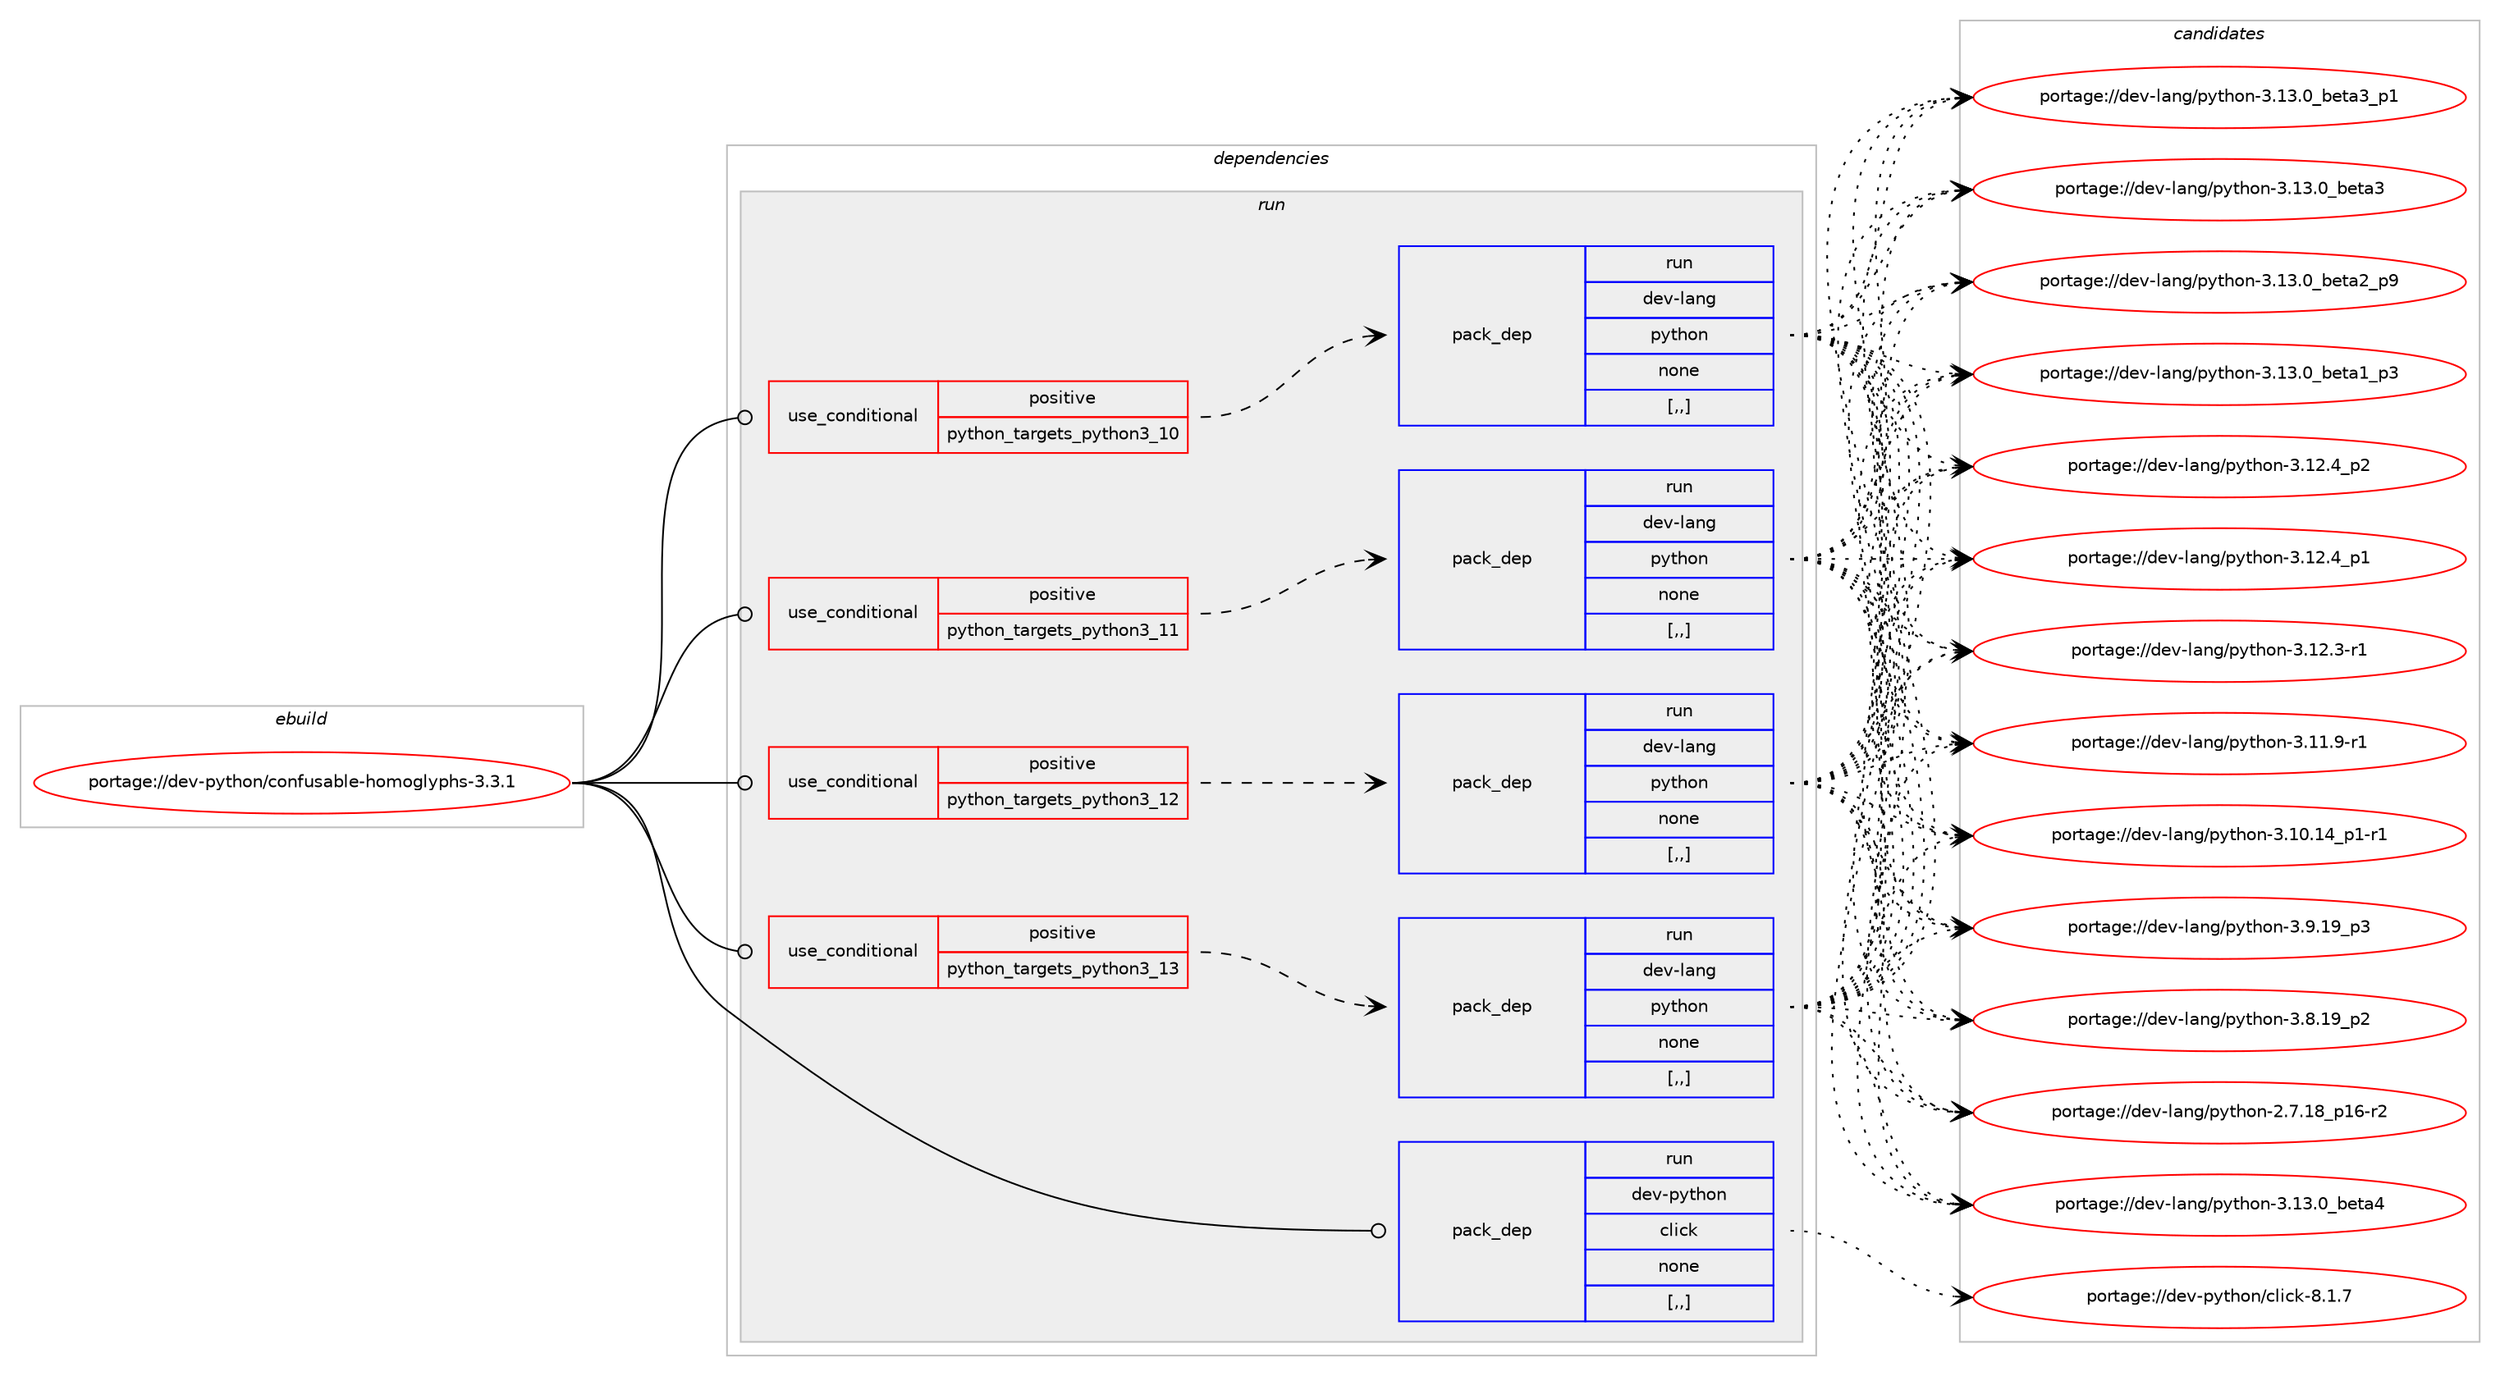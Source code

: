 digraph prolog {

# *************
# Graph options
# *************

newrank=true;
concentrate=true;
compound=true;
graph [rankdir=LR,fontname=Helvetica,fontsize=10,ranksep=1.5];#, ranksep=2.5, nodesep=0.2];
edge  [arrowhead=vee];
node  [fontname=Helvetica,fontsize=10];

# **********
# The ebuild
# **********

subgraph cluster_leftcol {
color=gray;
label=<<i>ebuild</i>>;
id [label="portage://dev-python/confusable-homoglyphs-3.3.1", color=red, width=4, href="../dev-python/confusable-homoglyphs-3.3.1.svg"];
}

# ****************
# The dependencies
# ****************

subgraph cluster_midcol {
color=gray;
label=<<i>dependencies</i>>;
subgraph cluster_compile {
fillcolor="#eeeeee";
style=filled;
label=<<i>compile</i>>;
}
subgraph cluster_compileandrun {
fillcolor="#eeeeee";
style=filled;
label=<<i>compile and run</i>>;
}
subgraph cluster_run {
fillcolor="#eeeeee";
style=filled;
label=<<i>run</i>>;
subgraph cond31957 {
dependency144524 [label=<<TABLE BORDER="0" CELLBORDER="1" CELLSPACING="0" CELLPADDING="4"><TR><TD ROWSPAN="3" CELLPADDING="10">use_conditional</TD></TR><TR><TD>positive</TD></TR><TR><TD>python_targets_python3_10</TD></TR></TABLE>>, shape=none, color=red];
subgraph pack111319 {
dependency144525 [label=<<TABLE BORDER="0" CELLBORDER="1" CELLSPACING="0" CELLPADDING="4" WIDTH="220"><TR><TD ROWSPAN="6" CELLPADDING="30">pack_dep</TD></TR><TR><TD WIDTH="110">run</TD></TR><TR><TD>dev-lang</TD></TR><TR><TD>python</TD></TR><TR><TD>none</TD></TR><TR><TD>[,,]</TD></TR></TABLE>>, shape=none, color=blue];
}
dependency144524:e -> dependency144525:w [weight=20,style="dashed",arrowhead="vee"];
}
id:e -> dependency144524:w [weight=20,style="solid",arrowhead="odot"];
subgraph cond31958 {
dependency144526 [label=<<TABLE BORDER="0" CELLBORDER="1" CELLSPACING="0" CELLPADDING="4"><TR><TD ROWSPAN="3" CELLPADDING="10">use_conditional</TD></TR><TR><TD>positive</TD></TR><TR><TD>python_targets_python3_11</TD></TR></TABLE>>, shape=none, color=red];
subgraph pack111320 {
dependency144527 [label=<<TABLE BORDER="0" CELLBORDER="1" CELLSPACING="0" CELLPADDING="4" WIDTH="220"><TR><TD ROWSPAN="6" CELLPADDING="30">pack_dep</TD></TR><TR><TD WIDTH="110">run</TD></TR><TR><TD>dev-lang</TD></TR><TR><TD>python</TD></TR><TR><TD>none</TD></TR><TR><TD>[,,]</TD></TR></TABLE>>, shape=none, color=blue];
}
dependency144526:e -> dependency144527:w [weight=20,style="dashed",arrowhead="vee"];
}
id:e -> dependency144526:w [weight=20,style="solid",arrowhead="odot"];
subgraph cond31959 {
dependency144528 [label=<<TABLE BORDER="0" CELLBORDER="1" CELLSPACING="0" CELLPADDING="4"><TR><TD ROWSPAN="3" CELLPADDING="10">use_conditional</TD></TR><TR><TD>positive</TD></TR><TR><TD>python_targets_python3_12</TD></TR></TABLE>>, shape=none, color=red];
subgraph pack111321 {
dependency144529 [label=<<TABLE BORDER="0" CELLBORDER="1" CELLSPACING="0" CELLPADDING="4" WIDTH="220"><TR><TD ROWSPAN="6" CELLPADDING="30">pack_dep</TD></TR><TR><TD WIDTH="110">run</TD></TR><TR><TD>dev-lang</TD></TR><TR><TD>python</TD></TR><TR><TD>none</TD></TR><TR><TD>[,,]</TD></TR></TABLE>>, shape=none, color=blue];
}
dependency144528:e -> dependency144529:w [weight=20,style="dashed",arrowhead="vee"];
}
id:e -> dependency144528:w [weight=20,style="solid",arrowhead="odot"];
subgraph cond31960 {
dependency144530 [label=<<TABLE BORDER="0" CELLBORDER="1" CELLSPACING="0" CELLPADDING="4"><TR><TD ROWSPAN="3" CELLPADDING="10">use_conditional</TD></TR><TR><TD>positive</TD></TR><TR><TD>python_targets_python3_13</TD></TR></TABLE>>, shape=none, color=red];
subgraph pack111322 {
dependency144531 [label=<<TABLE BORDER="0" CELLBORDER="1" CELLSPACING="0" CELLPADDING="4" WIDTH="220"><TR><TD ROWSPAN="6" CELLPADDING="30">pack_dep</TD></TR><TR><TD WIDTH="110">run</TD></TR><TR><TD>dev-lang</TD></TR><TR><TD>python</TD></TR><TR><TD>none</TD></TR><TR><TD>[,,]</TD></TR></TABLE>>, shape=none, color=blue];
}
dependency144530:e -> dependency144531:w [weight=20,style="dashed",arrowhead="vee"];
}
id:e -> dependency144530:w [weight=20,style="solid",arrowhead="odot"];
subgraph pack111323 {
dependency144532 [label=<<TABLE BORDER="0" CELLBORDER="1" CELLSPACING="0" CELLPADDING="4" WIDTH="220"><TR><TD ROWSPAN="6" CELLPADDING="30">pack_dep</TD></TR><TR><TD WIDTH="110">run</TD></TR><TR><TD>dev-python</TD></TR><TR><TD>click</TD></TR><TR><TD>none</TD></TR><TR><TD>[,,]</TD></TR></TABLE>>, shape=none, color=blue];
}
id:e -> dependency144532:w [weight=20,style="solid",arrowhead="odot"];
}
}

# **************
# The candidates
# **************

subgraph cluster_choices {
rank=same;
color=gray;
label=<<i>candidates</i>>;

subgraph choice111319 {
color=black;
nodesep=1;
choice1001011184510897110103471121211161041111104551464951464895981011169752 [label="portage://dev-lang/python-3.13.0_beta4", color=red, width=4,href="../dev-lang/python-3.13.0_beta4.svg"];
choice10010111845108971101034711212111610411111045514649514648959810111697519511249 [label="portage://dev-lang/python-3.13.0_beta3_p1", color=red, width=4,href="../dev-lang/python-3.13.0_beta3_p1.svg"];
choice1001011184510897110103471121211161041111104551464951464895981011169751 [label="portage://dev-lang/python-3.13.0_beta3", color=red, width=4,href="../dev-lang/python-3.13.0_beta3.svg"];
choice10010111845108971101034711212111610411111045514649514648959810111697509511257 [label="portage://dev-lang/python-3.13.0_beta2_p9", color=red, width=4,href="../dev-lang/python-3.13.0_beta2_p9.svg"];
choice10010111845108971101034711212111610411111045514649514648959810111697499511251 [label="portage://dev-lang/python-3.13.0_beta1_p3", color=red, width=4,href="../dev-lang/python-3.13.0_beta1_p3.svg"];
choice100101118451089711010347112121116104111110455146495046529511250 [label="portage://dev-lang/python-3.12.4_p2", color=red, width=4,href="../dev-lang/python-3.12.4_p2.svg"];
choice100101118451089711010347112121116104111110455146495046529511249 [label="portage://dev-lang/python-3.12.4_p1", color=red, width=4,href="../dev-lang/python-3.12.4_p1.svg"];
choice100101118451089711010347112121116104111110455146495046514511449 [label="portage://dev-lang/python-3.12.3-r1", color=red, width=4,href="../dev-lang/python-3.12.3-r1.svg"];
choice100101118451089711010347112121116104111110455146494946574511449 [label="portage://dev-lang/python-3.11.9-r1", color=red, width=4,href="../dev-lang/python-3.11.9-r1.svg"];
choice100101118451089711010347112121116104111110455146494846495295112494511449 [label="portage://dev-lang/python-3.10.14_p1-r1", color=red, width=4,href="../dev-lang/python-3.10.14_p1-r1.svg"];
choice100101118451089711010347112121116104111110455146574649579511251 [label="portage://dev-lang/python-3.9.19_p3", color=red, width=4,href="../dev-lang/python-3.9.19_p3.svg"];
choice100101118451089711010347112121116104111110455146564649579511250 [label="portage://dev-lang/python-3.8.19_p2", color=red, width=4,href="../dev-lang/python-3.8.19_p2.svg"];
choice100101118451089711010347112121116104111110455046554649569511249544511450 [label="portage://dev-lang/python-2.7.18_p16-r2", color=red, width=4,href="../dev-lang/python-2.7.18_p16-r2.svg"];
dependency144525:e -> choice1001011184510897110103471121211161041111104551464951464895981011169752:w [style=dotted,weight="100"];
dependency144525:e -> choice10010111845108971101034711212111610411111045514649514648959810111697519511249:w [style=dotted,weight="100"];
dependency144525:e -> choice1001011184510897110103471121211161041111104551464951464895981011169751:w [style=dotted,weight="100"];
dependency144525:e -> choice10010111845108971101034711212111610411111045514649514648959810111697509511257:w [style=dotted,weight="100"];
dependency144525:e -> choice10010111845108971101034711212111610411111045514649514648959810111697499511251:w [style=dotted,weight="100"];
dependency144525:e -> choice100101118451089711010347112121116104111110455146495046529511250:w [style=dotted,weight="100"];
dependency144525:e -> choice100101118451089711010347112121116104111110455146495046529511249:w [style=dotted,weight="100"];
dependency144525:e -> choice100101118451089711010347112121116104111110455146495046514511449:w [style=dotted,weight="100"];
dependency144525:e -> choice100101118451089711010347112121116104111110455146494946574511449:w [style=dotted,weight="100"];
dependency144525:e -> choice100101118451089711010347112121116104111110455146494846495295112494511449:w [style=dotted,weight="100"];
dependency144525:e -> choice100101118451089711010347112121116104111110455146574649579511251:w [style=dotted,weight="100"];
dependency144525:e -> choice100101118451089711010347112121116104111110455146564649579511250:w [style=dotted,weight="100"];
dependency144525:e -> choice100101118451089711010347112121116104111110455046554649569511249544511450:w [style=dotted,weight="100"];
}
subgraph choice111320 {
color=black;
nodesep=1;
choice1001011184510897110103471121211161041111104551464951464895981011169752 [label="portage://dev-lang/python-3.13.0_beta4", color=red, width=4,href="../dev-lang/python-3.13.0_beta4.svg"];
choice10010111845108971101034711212111610411111045514649514648959810111697519511249 [label="portage://dev-lang/python-3.13.0_beta3_p1", color=red, width=4,href="../dev-lang/python-3.13.0_beta3_p1.svg"];
choice1001011184510897110103471121211161041111104551464951464895981011169751 [label="portage://dev-lang/python-3.13.0_beta3", color=red, width=4,href="../dev-lang/python-3.13.0_beta3.svg"];
choice10010111845108971101034711212111610411111045514649514648959810111697509511257 [label="portage://dev-lang/python-3.13.0_beta2_p9", color=red, width=4,href="../dev-lang/python-3.13.0_beta2_p9.svg"];
choice10010111845108971101034711212111610411111045514649514648959810111697499511251 [label="portage://dev-lang/python-3.13.0_beta1_p3", color=red, width=4,href="../dev-lang/python-3.13.0_beta1_p3.svg"];
choice100101118451089711010347112121116104111110455146495046529511250 [label="portage://dev-lang/python-3.12.4_p2", color=red, width=4,href="../dev-lang/python-3.12.4_p2.svg"];
choice100101118451089711010347112121116104111110455146495046529511249 [label="portage://dev-lang/python-3.12.4_p1", color=red, width=4,href="../dev-lang/python-3.12.4_p1.svg"];
choice100101118451089711010347112121116104111110455146495046514511449 [label="portage://dev-lang/python-3.12.3-r1", color=red, width=4,href="../dev-lang/python-3.12.3-r1.svg"];
choice100101118451089711010347112121116104111110455146494946574511449 [label="portage://dev-lang/python-3.11.9-r1", color=red, width=4,href="../dev-lang/python-3.11.9-r1.svg"];
choice100101118451089711010347112121116104111110455146494846495295112494511449 [label="portage://dev-lang/python-3.10.14_p1-r1", color=red, width=4,href="../dev-lang/python-3.10.14_p1-r1.svg"];
choice100101118451089711010347112121116104111110455146574649579511251 [label="portage://dev-lang/python-3.9.19_p3", color=red, width=4,href="../dev-lang/python-3.9.19_p3.svg"];
choice100101118451089711010347112121116104111110455146564649579511250 [label="portage://dev-lang/python-3.8.19_p2", color=red, width=4,href="../dev-lang/python-3.8.19_p2.svg"];
choice100101118451089711010347112121116104111110455046554649569511249544511450 [label="portage://dev-lang/python-2.7.18_p16-r2", color=red, width=4,href="../dev-lang/python-2.7.18_p16-r2.svg"];
dependency144527:e -> choice1001011184510897110103471121211161041111104551464951464895981011169752:w [style=dotted,weight="100"];
dependency144527:e -> choice10010111845108971101034711212111610411111045514649514648959810111697519511249:w [style=dotted,weight="100"];
dependency144527:e -> choice1001011184510897110103471121211161041111104551464951464895981011169751:w [style=dotted,weight="100"];
dependency144527:e -> choice10010111845108971101034711212111610411111045514649514648959810111697509511257:w [style=dotted,weight="100"];
dependency144527:e -> choice10010111845108971101034711212111610411111045514649514648959810111697499511251:w [style=dotted,weight="100"];
dependency144527:e -> choice100101118451089711010347112121116104111110455146495046529511250:w [style=dotted,weight="100"];
dependency144527:e -> choice100101118451089711010347112121116104111110455146495046529511249:w [style=dotted,weight="100"];
dependency144527:e -> choice100101118451089711010347112121116104111110455146495046514511449:w [style=dotted,weight="100"];
dependency144527:e -> choice100101118451089711010347112121116104111110455146494946574511449:w [style=dotted,weight="100"];
dependency144527:e -> choice100101118451089711010347112121116104111110455146494846495295112494511449:w [style=dotted,weight="100"];
dependency144527:e -> choice100101118451089711010347112121116104111110455146574649579511251:w [style=dotted,weight="100"];
dependency144527:e -> choice100101118451089711010347112121116104111110455146564649579511250:w [style=dotted,weight="100"];
dependency144527:e -> choice100101118451089711010347112121116104111110455046554649569511249544511450:w [style=dotted,weight="100"];
}
subgraph choice111321 {
color=black;
nodesep=1;
choice1001011184510897110103471121211161041111104551464951464895981011169752 [label="portage://dev-lang/python-3.13.0_beta4", color=red, width=4,href="../dev-lang/python-3.13.0_beta4.svg"];
choice10010111845108971101034711212111610411111045514649514648959810111697519511249 [label="portage://dev-lang/python-3.13.0_beta3_p1", color=red, width=4,href="../dev-lang/python-3.13.0_beta3_p1.svg"];
choice1001011184510897110103471121211161041111104551464951464895981011169751 [label="portage://dev-lang/python-3.13.0_beta3", color=red, width=4,href="../dev-lang/python-3.13.0_beta3.svg"];
choice10010111845108971101034711212111610411111045514649514648959810111697509511257 [label="portage://dev-lang/python-3.13.0_beta2_p9", color=red, width=4,href="../dev-lang/python-3.13.0_beta2_p9.svg"];
choice10010111845108971101034711212111610411111045514649514648959810111697499511251 [label="portage://dev-lang/python-3.13.0_beta1_p3", color=red, width=4,href="../dev-lang/python-3.13.0_beta1_p3.svg"];
choice100101118451089711010347112121116104111110455146495046529511250 [label="portage://dev-lang/python-3.12.4_p2", color=red, width=4,href="../dev-lang/python-3.12.4_p2.svg"];
choice100101118451089711010347112121116104111110455146495046529511249 [label="portage://dev-lang/python-3.12.4_p1", color=red, width=4,href="../dev-lang/python-3.12.4_p1.svg"];
choice100101118451089711010347112121116104111110455146495046514511449 [label="portage://dev-lang/python-3.12.3-r1", color=red, width=4,href="../dev-lang/python-3.12.3-r1.svg"];
choice100101118451089711010347112121116104111110455146494946574511449 [label="portage://dev-lang/python-3.11.9-r1", color=red, width=4,href="../dev-lang/python-3.11.9-r1.svg"];
choice100101118451089711010347112121116104111110455146494846495295112494511449 [label="portage://dev-lang/python-3.10.14_p1-r1", color=red, width=4,href="../dev-lang/python-3.10.14_p1-r1.svg"];
choice100101118451089711010347112121116104111110455146574649579511251 [label="portage://dev-lang/python-3.9.19_p3", color=red, width=4,href="../dev-lang/python-3.9.19_p3.svg"];
choice100101118451089711010347112121116104111110455146564649579511250 [label="portage://dev-lang/python-3.8.19_p2", color=red, width=4,href="../dev-lang/python-3.8.19_p2.svg"];
choice100101118451089711010347112121116104111110455046554649569511249544511450 [label="portage://dev-lang/python-2.7.18_p16-r2", color=red, width=4,href="../dev-lang/python-2.7.18_p16-r2.svg"];
dependency144529:e -> choice1001011184510897110103471121211161041111104551464951464895981011169752:w [style=dotted,weight="100"];
dependency144529:e -> choice10010111845108971101034711212111610411111045514649514648959810111697519511249:w [style=dotted,weight="100"];
dependency144529:e -> choice1001011184510897110103471121211161041111104551464951464895981011169751:w [style=dotted,weight="100"];
dependency144529:e -> choice10010111845108971101034711212111610411111045514649514648959810111697509511257:w [style=dotted,weight="100"];
dependency144529:e -> choice10010111845108971101034711212111610411111045514649514648959810111697499511251:w [style=dotted,weight="100"];
dependency144529:e -> choice100101118451089711010347112121116104111110455146495046529511250:w [style=dotted,weight="100"];
dependency144529:e -> choice100101118451089711010347112121116104111110455146495046529511249:w [style=dotted,weight="100"];
dependency144529:e -> choice100101118451089711010347112121116104111110455146495046514511449:w [style=dotted,weight="100"];
dependency144529:e -> choice100101118451089711010347112121116104111110455146494946574511449:w [style=dotted,weight="100"];
dependency144529:e -> choice100101118451089711010347112121116104111110455146494846495295112494511449:w [style=dotted,weight="100"];
dependency144529:e -> choice100101118451089711010347112121116104111110455146574649579511251:w [style=dotted,weight="100"];
dependency144529:e -> choice100101118451089711010347112121116104111110455146564649579511250:w [style=dotted,weight="100"];
dependency144529:e -> choice100101118451089711010347112121116104111110455046554649569511249544511450:w [style=dotted,weight="100"];
}
subgraph choice111322 {
color=black;
nodesep=1;
choice1001011184510897110103471121211161041111104551464951464895981011169752 [label="portage://dev-lang/python-3.13.0_beta4", color=red, width=4,href="../dev-lang/python-3.13.0_beta4.svg"];
choice10010111845108971101034711212111610411111045514649514648959810111697519511249 [label="portage://dev-lang/python-3.13.0_beta3_p1", color=red, width=4,href="../dev-lang/python-3.13.0_beta3_p1.svg"];
choice1001011184510897110103471121211161041111104551464951464895981011169751 [label="portage://dev-lang/python-3.13.0_beta3", color=red, width=4,href="../dev-lang/python-3.13.0_beta3.svg"];
choice10010111845108971101034711212111610411111045514649514648959810111697509511257 [label="portage://dev-lang/python-3.13.0_beta2_p9", color=red, width=4,href="../dev-lang/python-3.13.0_beta2_p9.svg"];
choice10010111845108971101034711212111610411111045514649514648959810111697499511251 [label="portage://dev-lang/python-3.13.0_beta1_p3", color=red, width=4,href="../dev-lang/python-3.13.0_beta1_p3.svg"];
choice100101118451089711010347112121116104111110455146495046529511250 [label="portage://dev-lang/python-3.12.4_p2", color=red, width=4,href="../dev-lang/python-3.12.4_p2.svg"];
choice100101118451089711010347112121116104111110455146495046529511249 [label="portage://dev-lang/python-3.12.4_p1", color=red, width=4,href="../dev-lang/python-3.12.4_p1.svg"];
choice100101118451089711010347112121116104111110455146495046514511449 [label="portage://dev-lang/python-3.12.3-r1", color=red, width=4,href="../dev-lang/python-3.12.3-r1.svg"];
choice100101118451089711010347112121116104111110455146494946574511449 [label="portage://dev-lang/python-3.11.9-r1", color=red, width=4,href="../dev-lang/python-3.11.9-r1.svg"];
choice100101118451089711010347112121116104111110455146494846495295112494511449 [label="portage://dev-lang/python-3.10.14_p1-r1", color=red, width=4,href="../dev-lang/python-3.10.14_p1-r1.svg"];
choice100101118451089711010347112121116104111110455146574649579511251 [label="portage://dev-lang/python-3.9.19_p3", color=red, width=4,href="../dev-lang/python-3.9.19_p3.svg"];
choice100101118451089711010347112121116104111110455146564649579511250 [label="portage://dev-lang/python-3.8.19_p2", color=red, width=4,href="../dev-lang/python-3.8.19_p2.svg"];
choice100101118451089711010347112121116104111110455046554649569511249544511450 [label="portage://dev-lang/python-2.7.18_p16-r2", color=red, width=4,href="../dev-lang/python-2.7.18_p16-r2.svg"];
dependency144531:e -> choice1001011184510897110103471121211161041111104551464951464895981011169752:w [style=dotted,weight="100"];
dependency144531:e -> choice10010111845108971101034711212111610411111045514649514648959810111697519511249:w [style=dotted,weight="100"];
dependency144531:e -> choice1001011184510897110103471121211161041111104551464951464895981011169751:w [style=dotted,weight="100"];
dependency144531:e -> choice10010111845108971101034711212111610411111045514649514648959810111697509511257:w [style=dotted,weight="100"];
dependency144531:e -> choice10010111845108971101034711212111610411111045514649514648959810111697499511251:w [style=dotted,weight="100"];
dependency144531:e -> choice100101118451089711010347112121116104111110455146495046529511250:w [style=dotted,weight="100"];
dependency144531:e -> choice100101118451089711010347112121116104111110455146495046529511249:w [style=dotted,weight="100"];
dependency144531:e -> choice100101118451089711010347112121116104111110455146495046514511449:w [style=dotted,weight="100"];
dependency144531:e -> choice100101118451089711010347112121116104111110455146494946574511449:w [style=dotted,weight="100"];
dependency144531:e -> choice100101118451089711010347112121116104111110455146494846495295112494511449:w [style=dotted,weight="100"];
dependency144531:e -> choice100101118451089711010347112121116104111110455146574649579511251:w [style=dotted,weight="100"];
dependency144531:e -> choice100101118451089711010347112121116104111110455146564649579511250:w [style=dotted,weight="100"];
dependency144531:e -> choice100101118451089711010347112121116104111110455046554649569511249544511450:w [style=dotted,weight="100"];
}
subgraph choice111323 {
color=black;
nodesep=1;
choice10010111845112121116104111110479910810599107455646494655 [label="portage://dev-python/click-8.1.7", color=red, width=4,href="../dev-python/click-8.1.7.svg"];
dependency144532:e -> choice10010111845112121116104111110479910810599107455646494655:w [style=dotted,weight="100"];
}
}

}
